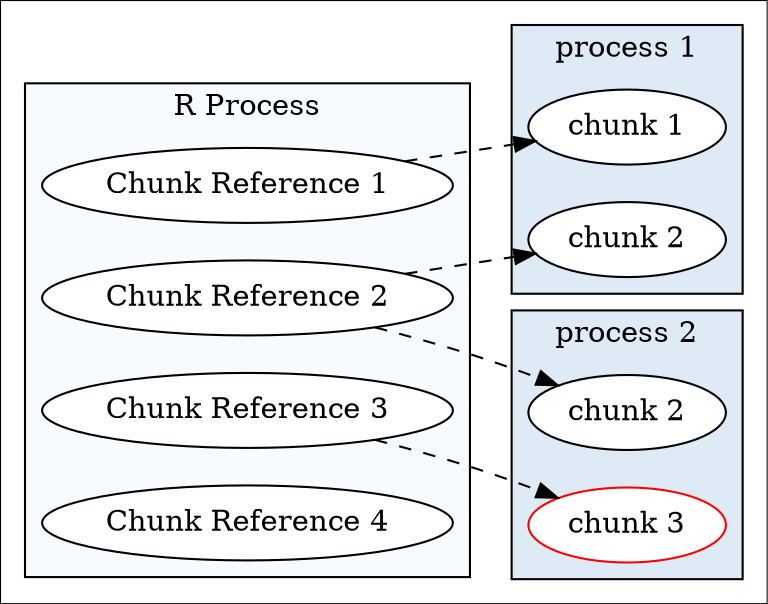 digraph distobjref {
	colorscheme="Blues9"
	rankdir="LR";
	node [style="filled", fillcolor=white];
	style="filled";

	subgraph cluster_distobjref {
		label="R Process";
		fillcolor=1;
		rank=same;
		cr1[label="Chunk Reference 1"];
		cr2[label="Chunk Reference 2"];
		cr3[label="Chunk Reference 3"];
		cr4[label="Chunk Reference 4"];
	}

	subgraph cluster_process1 {
		label="process 1";
		fillcolor=2;
		c1[label="chunk 1"];
		c21[label="chunk 2"];

	}
	subgraph cluster_process2 {
		label="process 2";
		fillcolor=2;
		c22[label="chunk 2"];
		c3[label="chunk 3",color="red"];
	}
	
	edge [style="dashed"]
	cr1 -> c1;
	cr2 -> {c21 c22};
	cr3 -> c3;
}